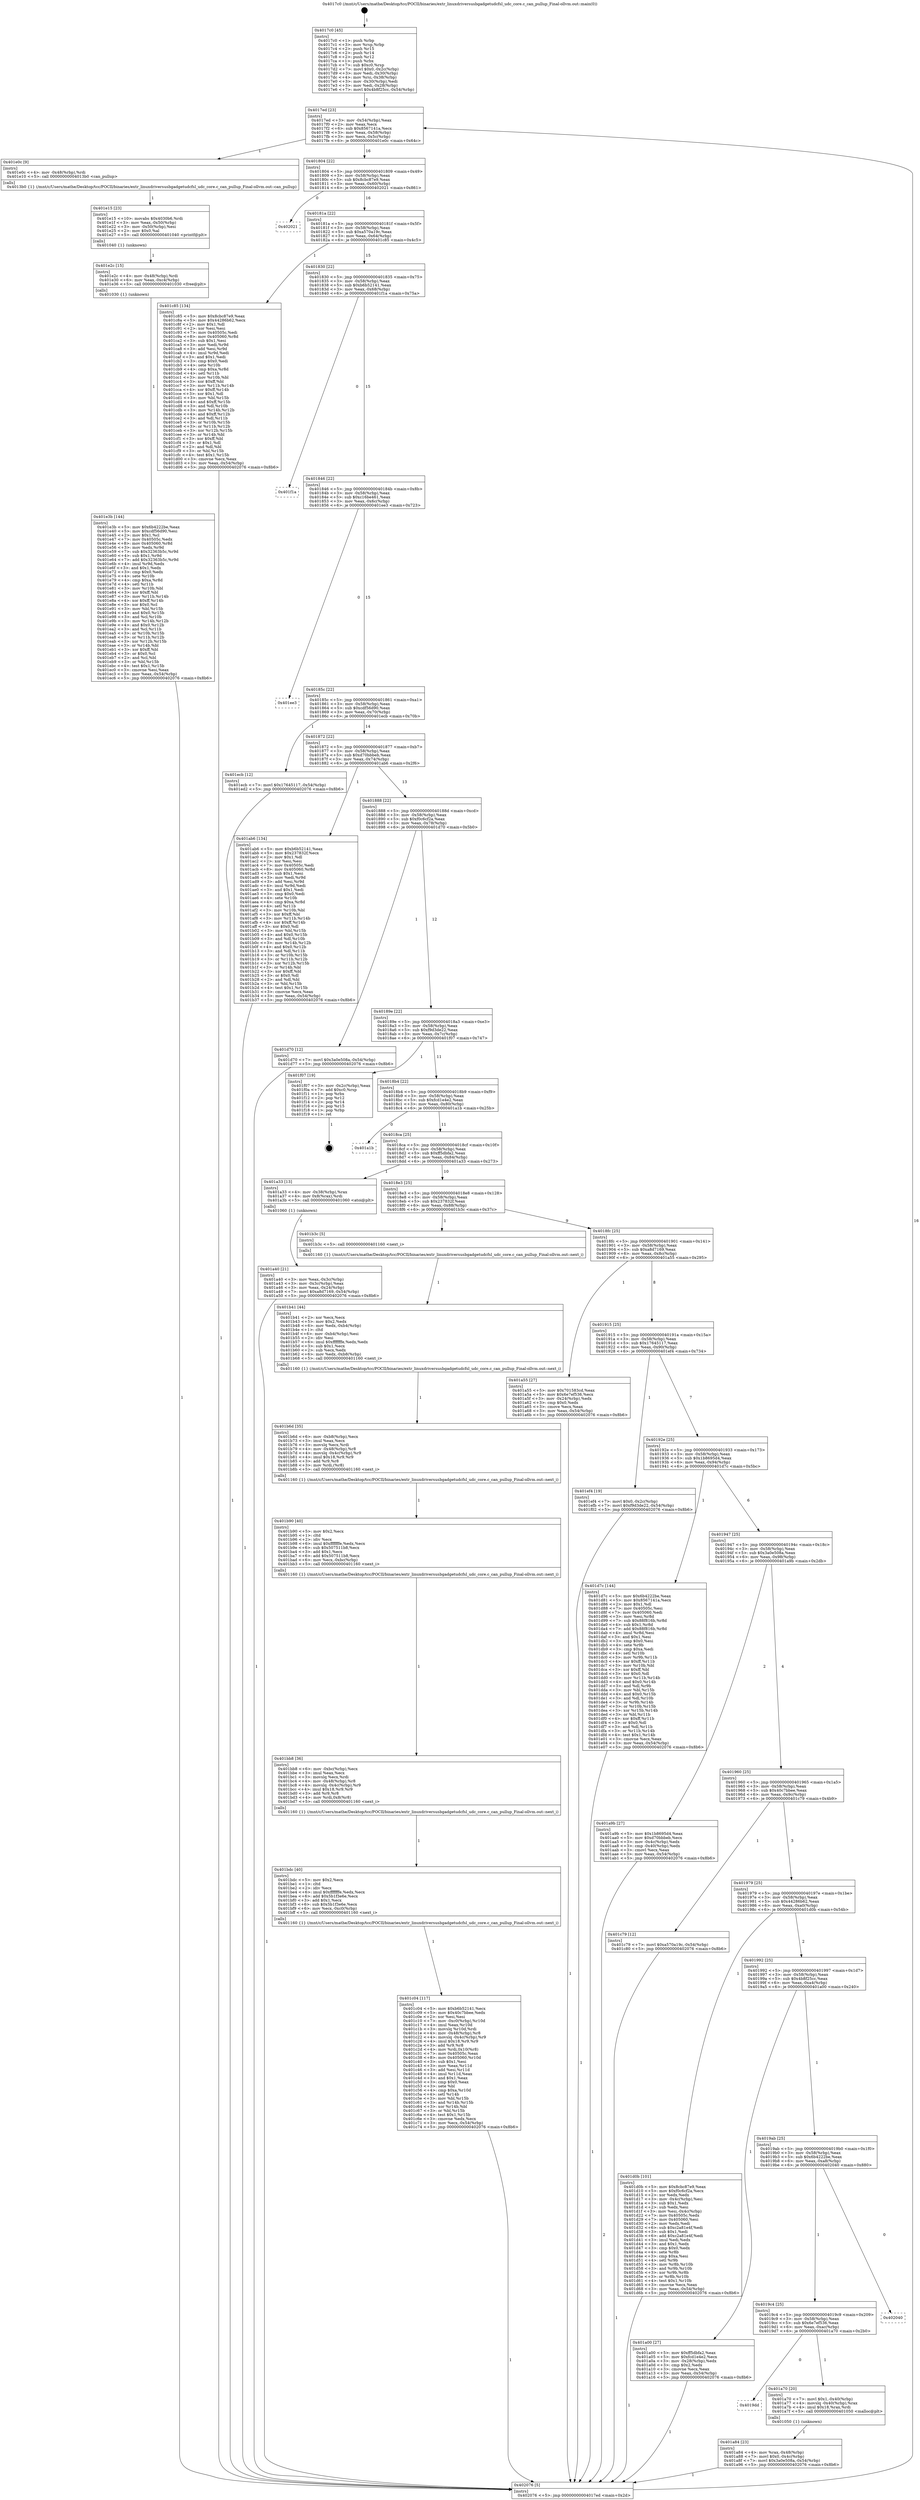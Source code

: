 digraph "0x4017c0" {
  label = "0x4017c0 (/mnt/c/Users/mathe/Desktop/tcc/POCII/binaries/extr_linuxdriversusbgadgetudcfsl_udc_core.c_can_pullup_Final-ollvm.out::main(0))"
  labelloc = "t"
  node[shape=record]

  Entry [label="",width=0.3,height=0.3,shape=circle,fillcolor=black,style=filled]
  "0x4017ed" [label="{
     0x4017ed [23]\l
     | [instrs]\l
     &nbsp;&nbsp;0x4017ed \<+3\>: mov -0x54(%rbp),%eax\l
     &nbsp;&nbsp;0x4017f0 \<+2\>: mov %eax,%ecx\l
     &nbsp;&nbsp;0x4017f2 \<+6\>: sub $0x8567141a,%ecx\l
     &nbsp;&nbsp;0x4017f8 \<+3\>: mov %eax,-0x58(%rbp)\l
     &nbsp;&nbsp;0x4017fb \<+3\>: mov %ecx,-0x5c(%rbp)\l
     &nbsp;&nbsp;0x4017fe \<+6\>: je 0000000000401e0c \<main+0x64c\>\l
  }"]
  "0x401e0c" [label="{
     0x401e0c [9]\l
     | [instrs]\l
     &nbsp;&nbsp;0x401e0c \<+4\>: mov -0x48(%rbp),%rdi\l
     &nbsp;&nbsp;0x401e10 \<+5\>: call 00000000004013b0 \<can_pullup\>\l
     | [calls]\l
     &nbsp;&nbsp;0x4013b0 \{1\} (/mnt/c/Users/mathe/Desktop/tcc/POCII/binaries/extr_linuxdriversusbgadgetudcfsl_udc_core.c_can_pullup_Final-ollvm.out::can_pullup)\l
  }"]
  "0x401804" [label="{
     0x401804 [22]\l
     | [instrs]\l
     &nbsp;&nbsp;0x401804 \<+5\>: jmp 0000000000401809 \<main+0x49\>\l
     &nbsp;&nbsp;0x401809 \<+3\>: mov -0x58(%rbp),%eax\l
     &nbsp;&nbsp;0x40180c \<+5\>: sub $0x8cbc87e9,%eax\l
     &nbsp;&nbsp;0x401811 \<+3\>: mov %eax,-0x60(%rbp)\l
     &nbsp;&nbsp;0x401814 \<+6\>: je 0000000000402021 \<main+0x861\>\l
  }"]
  Exit [label="",width=0.3,height=0.3,shape=circle,fillcolor=black,style=filled,peripheries=2]
  "0x402021" [label="{
     0x402021\l
  }", style=dashed]
  "0x40181a" [label="{
     0x40181a [22]\l
     | [instrs]\l
     &nbsp;&nbsp;0x40181a \<+5\>: jmp 000000000040181f \<main+0x5f\>\l
     &nbsp;&nbsp;0x40181f \<+3\>: mov -0x58(%rbp),%eax\l
     &nbsp;&nbsp;0x401822 \<+5\>: sub $0xa570a19c,%eax\l
     &nbsp;&nbsp;0x401827 \<+3\>: mov %eax,-0x64(%rbp)\l
     &nbsp;&nbsp;0x40182a \<+6\>: je 0000000000401c85 \<main+0x4c5\>\l
  }"]
  "0x401e3b" [label="{
     0x401e3b [144]\l
     | [instrs]\l
     &nbsp;&nbsp;0x401e3b \<+5\>: mov $0x6b4222be,%eax\l
     &nbsp;&nbsp;0x401e40 \<+5\>: mov $0xcdf56d90,%esi\l
     &nbsp;&nbsp;0x401e45 \<+2\>: mov $0x1,%cl\l
     &nbsp;&nbsp;0x401e47 \<+7\>: mov 0x40505c,%edx\l
     &nbsp;&nbsp;0x401e4e \<+8\>: mov 0x405060,%r8d\l
     &nbsp;&nbsp;0x401e56 \<+3\>: mov %edx,%r9d\l
     &nbsp;&nbsp;0x401e59 \<+7\>: sub $0x32363b5c,%r9d\l
     &nbsp;&nbsp;0x401e60 \<+4\>: sub $0x1,%r9d\l
     &nbsp;&nbsp;0x401e64 \<+7\>: add $0x32363b5c,%r9d\l
     &nbsp;&nbsp;0x401e6b \<+4\>: imul %r9d,%edx\l
     &nbsp;&nbsp;0x401e6f \<+3\>: and $0x1,%edx\l
     &nbsp;&nbsp;0x401e72 \<+3\>: cmp $0x0,%edx\l
     &nbsp;&nbsp;0x401e75 \<+4\>: sete %r10b\l
     &nbsp;&nbsp;0x401e79 \<+4\>: cmp $0xa,%r8d\l
     &nbsp;&nbsp;0x401e7d \<+4\>: setl %r11b\l
     &nbsp;&nbsp;0x401e81 \<+3\>: mov %r10b,%bl\l
     &nbsp;&nbsp;0x401e84 \<+3\>: xor $0xff,%bl\l
     &nbsp;&nbsp;0x401e87 \<+3\>: mov %r11b,%r14b\l
     &nbsp;&nbsp;0x401e8a \<+4\>: xor $0xff,%r14b\l
     &nbsp;&nbsp;0x401e8e \<+3\>: xor $0x0,%cl\l
     &nbsp;&nbsp;0x401e91 \<+3\>: mov %bl,%r15b\l
     &nbsp;&nbsp;0x401e94 \<+4\>: and $0x0,%r15b\l
     &nbsp;&nbsp;0x401e98 \<+3\>: and %cl,%r10b\l
     &nbsp;&nbsp;0x401e9b \<+3\>: mov %r14b,%r12b\l
     &nbsp;&nbsp;0x401e9e \<+4\>: and $0x0,%r12b\l
     &nbsp;&nbsp;0x401ea2 \<+3\>: and %cl,%r11b\l
     &nbsp;&nbsp;0x401ea5 \<+3\>: or %r10b,%r15b\l
     &nbsp;&nbsp;0x401ea8 \<+3\>: or %r11b,%r12b\l
     &nbsp;&nbsp;0x401eab \<+3\>: xor %r12b,%r15b\l
     &nbsp;&nbsp;0x401eae \<+3\>: or %r14b,%bl\l
     &nbsp;&nbsp;0x401eb1 \<+3\>: xor $0xff,%bl\l
     &nbsp;&nbsp;0x401eb4 \<+3\>: or $0x0,%cl\l
     &nbsp;&nbsp;0x401eb7 \<+2\>: and %cl,%bl\l
     &nbsp;&nbsp;0x401eb9 \<+3\>: or %bl,%r15b\l
     &nbsp;&nbsp;0x401ebc \<+4\>: test $0x1,%r15b\l
     &nbsp;&nbsp;0x401ec0 \<+3\>: cmovne %esi,%eax\l
     &nbsp;&nbsp;0x401ec3 \<+3\>: mov %eax,-0x54(%rbp)\l
     &nbsp;&nbsp;0x401ec6 \<+5\>: jmp 0000000000402076 \<main+0x8b6\>\l
  }"]
  "0x401c85" [label="{
     0x401c85 [134]\l
     | [instrs]\l
     &nbsp;&nbsp;0x401c85 \<+5\>: mov $0x8cbc87e9,%eax\l
     &nbsp;&nbsp;0x401c8a \<+5\>: mov $0x44286b62,%ecx\l
     &nbsp;&nbsp;0x401c8f \<+2\>: mov $0x1,%dl\l
     &nbsp;&nbsp;0x401c91 \<+2\>: xor %esi,%esi\l
     &nbsp;&nbsp;0x401c93 \<+7\>: mov 0x40505c,%edi\l
     &nbsp;&nbsp;0x401c9a \<+8\>: mov 0x405060,%r8d\l
     &nbsp;&nbsp;0x401ca2 \<+3\>: sub $0x1,%esi\l
     &nbsp;&nbsp;0x401ca5 \<+3\>: mov %edi,%r9d\l
     &nbsp;&nbsp;0x401ca8 \<+3\>: add %esi,%r9d\l
     &nbsp;&nbsp;0x401cab \<+4\>: imul %r9d,%edi\l
     &nbsp;&nbsp;0x401caf \<+3\>: and $0x1,%edi\l
     &nbsp;&nbsp;0x401cb2 \<+3\>: cmp $0x0,%edi\l
     &nbsp;&nbsp;0x401cb5 \<+4\>: sete %r10b\l
     &nbsp;&nbsp;0x401cb9 \<+4\>: cmp $0xa,%r8d\l
     &nbsp;&nbsp;0x401cbd \<+4\>: setl %r11b\l
     &nbsp;&nbsp;0x401cc1 \<+3\>: mov %r10b,%bl\l
     &nbsp;&nbsp;0x401cc4 \<+3\>: xor $0xff,%bl\l
     &nbsp;&nbsp;0x401cc7 \<+3\>: mov %r11b,%r14b\l
     &nbsp;&nbsp;0x401cca \<+4\>: xor $0xff,%r14b\l
     &nbsp;&nbsp;0x401cce \<+3\>: xor $0x1,%dl\l
     &nbsp;&nbsp;0x401cd1 \<+3\>: mov %bl,%r15b\l
     &nbsp;&nbsp;0x401cd4 \<+4\>: and $0xff,%r15b\l
     &nbsp;&nbsp;0x401cd8 \<+3\>: and %dl,%r10b\l
     &nbsp;&nbsp;0x401cdb \<+3\>: mov %r14b,%r12b\l
     &nbsp;&nbsp;0x401cde \<+4\>: and $0xff,%r12b\l
     &nbsp;&nbsp;0x401ce2 \<+3\>: and %dl,%r11b\l
     &nbsp;&nbsp;0x401ce5 \<+3\>: or %r10b,%r15b\l
     &nbsp;&nbsp;0x401ce8 \<+3\>: or %r11b,%r12b\l
     &nbsp;&nbsp;0x401ceb \<+3\>: xor %r12b,%r15b\l
     &nbsp;&nbsp;0x401cee \<+3\>: or %r14b,%bl\l
     &nbsp;&nbsp;0x401cf1 \<+3\>: xor $0xff,%bl\l
     &nbsp;&nbsp;0x401cf4 \<+3\>: or $0x1,%dl\l
     &nbsp;&nbsp;0x401cf7 \<+2\>: and %dl,%bl\l
     &nbsp;&nbsp;0x401cf9 \<+3\>: or %bl,%r15b\l
     &nbsp;&nbsp;0x401cfc \<+4\>: test $0x1,%r15b\l
     &nbsp;&nbsp;0x401d00 \<+3\>: cmovne %ecx,%eax\l
     &nbsp;&nbsp;0x401d03 \<+3\>: mov %eax,-0x54(%rbp)\l
     &nbsp;&nbsp;0x401d06 \<+5\>: jmp 0000000000402076 \<main+0x8b6\>\l
  }"]
  "0x401830" [label="{
     0x401830 [22]\l
     | [instrs]\l
     &nbsp;&nbsp;0x401830 \<+5\>: jmp 0000000000401835 \<main+0x75\>\l
     &nbsp;&nbsp;0x401835 \<+3\>: mov -0x58(%rbp),%eax\l
     &nbsp;&nbsp;0x401838 \<+5\>: sub $0xb6b52141,%eax\l
     &nbsp;&nbsp;0x40183d \<+3\>: mov %eax,-0x68(%rbp)\l
     &nbsp;&nbsp;0x401840 \<+6\>: je 0000000000401f1a \<main+0x75a\>\l
  }"]
  "0x401e2c" [label="{
     0x401e2c [15]\l
     | [instrs]\l
     &nbsp;&nbsp;0x401e2c \<+4\>: mov -0x48(%rbp),%rdi\l
     &nbsp;&nbsp;0x401e30 \<+6\>: mov %eax,-0xc4(%rbp)\l
     &nbsp;&nbsp;0x401e36 \<+5\>: call 0000000000401030 \<free@plt\>\l
     | [calls]\l
     &nbsp;&nbsp;0x401030 \{1\} (unknown)\l
  }"]
  "0x401f1a" [label="{
     0x401f1a\l
  }", style=dashed]
  "0x401846" [label="{
     0x401846 [22]\l
     | [instrs]\l
     &nbsp;&nbsp;0x401846 \<+5\>: jmp 000000000040184b \<main+0x8b\>\l
     &nbsp;&nbsp;0x40184b \<+3\>: mov -0x58(%rbp),%eax\l
     &nbsp;&nbsp;0x40184e \<+5\>: sub $0xc16be461,%eax\l
     &nbsp;&nbsp;0x401853 \<+3\>: mov %eax,-0x6c(%rbp)\l
     &nbsp;&nbsp;0x401856 \<+6\>: je 0000000000401ee3 \<main+0x723\>\l
  }"]
  "0x401e15" [label="{
     0x401e15 [23]\l
     | [instrs]\l
     &nbsp;&nbsp;0x401e15 \<+10\>: movabs $0x4030b6,%rdi\l
     &nbsp;&nbsp;0x401e1f \<+3\>: mov %eax,-0x50(%rbp)\l
     &nbsp;&nbsp;0x401e22 \<+3\>: mov -0x50(%rbp),%esi\l
     &nbsp;&nbsp;0x401e25 \<+2\>: mov $0x0,%al\l
     &nbsp;&nbsp;0x401e27 \<+5\>: call 0000000000401040 \<printf@plt\>\l
     | [calls]\l
     &nbsp;&nbsp;0x401040 \{1\} (unknown)\l
  }"]
  "0x401ee3" [label="{
     0x401ee3\l
  }", style=dashed]
  "0x40185c" [label="{
     0x40185c [22]\l
     | [instrs]\l
     &nbsp;&nbsp;0x40185c \<+5\>: jmp 0000000000401861 \<main+0xa1\>\l
     &nbsp;&nbsp;0x401861 \<+3\>: mov -0x58(%rbp),%eax\l
     &nbsp;&nbsp;0x401864 \<+5\>: sub $0xcdf56d90,%eax\l
     &nbsp;&nbsp;0x401869 \<+3\>: mov %eax,-0x70(%rbp)\l
     &nbsp;&nbsp;0x40186c \<+6\>: je 0000000000401ecb \<main+0x70b\>\l
  }"]
  "0x401c04" [label="{
     0x401c04 [117]\l
     | [instrs]\l
     &nbsp;&nbsp;0x401c04 \<+5\>: mov $0xb6b52141,%ecx\l
     &nbsp;&nbsp;0x401c09 \<+5\>: mov $0x40c7bbee,%edx\l
     &nbsp;&nbsp;0x401c0e \<+2\>: xor %esi,%esi\l
     &nbsp;&nbsp;0x401c10 \<+7\>: mov -0xc0(%rbp),%r10d\l
     &nbsp;&nbsp;0x401c17 \<+4\>: imul %eax,%r10d\l
     &nbsp;&nbsp;0x401c1b \<+3\>: movslq %r10d,%rdi\l
     &nbsp;&nbsp;0x401c1e \<+4\>: mov -0x48(%rbp),%r8\l
     &nbsp;&nbsp;0x401c22 \<+4\>: movslq -0x4c(%rbp),%r9\l
     &nbsp;&nbsp;0x401c26 \<+4\>: imul $0x18,%r9,%r9\l
     &nbsp;&nbsp;0x401c2a \<+3\>: add %r9,%r8\l
     &nbsp;&nbsp;0x401c2d \<+4\>: mov %rdi,0x10(%r8)\l
     &nbsp;&nbsp;0x401c31 \<+7\>: mov 0x40505c,%eax\l
     &nbsp;&nbsp;0x401c38 \<+8\>: mov 0x405060,%r10d\l
     &nbsp;&nbsp;0x401c40 \<+3\>: sub $0x1,%esi\l
     &nbsp;&nbsp;0x401c43 \<+3\>: mov %eax,%r11d\l
     &nbsp;&nbsp;0x401c46 \<+3\>: add %esi,%r11d\l
     &nbsp;&nbsp;0x401c49 \<+4\>: imul %r11d,%eax\l
     &nbsp;&nbsp;0x401c4d \<+3\>: and $0x1,%eax\l
     &nbsp;&nbsp;0x401c50 \<+3\>: cmp $0x0,%eax\l
     &nbsp;&nbsp;0x401c53 \<+3\>: sete %bl\l
     &nbsp;&nbsp;0x401c56 \<+4\>: cmp $0xa,%r10d\l
     &nbsp;&nbsp;0x401c5a \<+4\>: setl %r14b\l
     &nbsp;&nbsp;0x401c5e \<+3\>: mov %bl,%r15b\l
     &nbsp;&nbsp;0x401c61 \<+3\>: and %r14b,%r15b\l
     &nbsp;&nbsp;0x401c64 \<+3\>: xor %r14b,%bl\l
     &nbsp;&nbsp;0x401c67 \<+3\>: or %bl,%r15b\l
     &nbsp;&nbsp;0x401c6a \<+4\>: test $0x1,%r15b\l
     &nbsp;&nbsp;0x401c6e \<+3\>: cmovne %edx,%ecx\l
     &nbsp;&nbsp;0x401c71 \<+3\>: mov %ecx,-0x54(%rbp)\l
     &nbsp;&nbsp;0x401c74 \<+5\>: jmp 0000000000402076 \<main+0x8b6\>\l
  }"]
  "0x401ecb" [label="{
     0x401ecb [12]\l
     | [instrs]\l
     &nbsp;&nbsp;0x401ecb \<+7\>: movl $0x17645117,-0x54(%rbp)\l
     &nbsp;&nbsp;0x401ed2 \<+5\>: jmp 0000000000402076 \<main+0x8b6\>\l
  }"]
  "0x401872" [label="{
     0x401872 [22]\l
     | [instrs]\l
     &nbsp;&nbsp;0x401872 \<+5\>: jmp 0000000000401877 \<main+0xb7\>\l
     &nbsp;&nbsp;0x401877 \<+3\>: mov -0x58(%rbp),%eax\l
     &nbsp;&nbsp;0x40187a \<+5\>: sub $0xd70bbbeb,%eax\l
     &nbsp;&nbsp;0x40187f \<+3\>: mov %eax,-0x74(%rbp)\l
     &nbsp;&nbsp;0x401882 \<+6\>: je 0000000000401ab6 \<main+0x2f6\>\l
  }"]
  "0x401bdc" [label="{
     0x401bdc [40]\l
     | [instrs]\l
     &nbsp;&nbsp;0x401bdc \<+5\>: mov $0x2,%ecx\l
     &nbsp;&nbsp;0x401be1 \<+1\>: cltd\l
     &nbsp;&nbsp;0x401be2 \<+2\>: idiv %ecx\l
     &nbsp;&nbsp;0x401be4 \<+6\>: imul $0xfffffffe,%edx,%ecx\l
     &nbsp;&nbsp;0x401bea \<+6\>: add $0x5b1f3e6e,%ecx\l
     &nbsp;&nbsp;0x401bf0 \<+3\>: add $0x1,%ecx\l
     &nbsp;&nbsp;0x401bf3 \<+6\>: sub $0x5b1f3e6e,%ecx\l
     &nbsp;&nbsp;0x401bf9 \<+6\>: mov %ecx,-0xc0(%rbp)\l
     &nbsp;&nbsp;0x401bff \<+5\>: call 0000000000401160 \<next_i\>\l
     | [calls]\l
     &nbsp;&nbsp;0x401160 \{1\} (/mnt/c/Users/mathe/Desktop/tcc/POCII/binaries/extr_linuxdriversusbgadgetudcfsl_udc_core.c_can_pullup_Final-ollvm.out::next_i)\l
  }"]
  "0x401ab6" [label="{
     0x401ab6 [134]\l
     | [instrs]\l
     &nbsp;&nbsp;0x401ab6 \<+5\>: mov $0xb6b52141,%eax\l
     &nbsp;&nbsp;0x401abb \<+5\>: mov $0x237832f,%ecx\l
     &nbsp;&nbsp;0x401ac0 \<+2\>: mov $0x1,%dl\l
     &nbsp;&nbsp;0x401ac2 \<+2\>: xor %esi,%esi\l
     &nbsp;&nbsp;0x401ac4 \<+7\>: mov 0x40505c,%edi\l
     &nbsp;&nbsp;0x401acb \<+8\>: mov 0x405060,%r8d\l
     &nbsp;&nbsp;0x401ad3 \<+3\>: sub $0x1,%esi\l
     &nbsp;&nbsp;0x401ad6 \<+3\>: mov %edi,%r9d\l
     &nbsp;&nbsp;0x401ad9 \<+3\>: add %esi,%r9d\l
     &nbsp;&nbsp;0x401adc \<+4\>: imul %r9d,%edi\l
     &nbsp;&nbsp;0x401ae0 \<+3\>: and $0x1,%edi\l
     &nbsp;&nbsp;0x401ae3 \<+3\>: cmp $0x0,%edi\l
     &nbsp;&nbsp;0x401ae6 \<+4\>: sete %r10b\l
     &nbsp;&nbsp;0x401aea \<+4\>: cmp $0xa,%r8d\l
     &nbsp;&nbsp;0x401aee \<+4\>: setl %r11b\l
     &nbsp;&nbsp;0x401af2 \<+3\>: mov %r10b,%bl\l
     &nbsp;&nbsp;0x401af5 \<+3\>: xor $0xff,%bl\l
     &nbsp;&nbsp;0x401af8 \<+3\>: mov %r11b,%r14b\l
     &nbsp;&nbsp;0x401afb \<+4\>: xor $0xff,%r14b\l
     &nbsp;&nbsp;0x401aff \<+3\>: xor $0x0,%dl\l
     &nbsp;&nbsp;0x401b02 \<+3\>: mov %bl,%r15b\l
     &nbsp;&nbsp;0x401b05 \<+4\>: and $0x0,%r15b\l
     &nbsp;&nbsp;0x401b09 \<+3\>: and %dl,%r10b\l
     &nbsp;&nbsp;0x401b0c \<+3\>: mov %r14b,%r12b\l
     &nbsp;&nbsp;0x401b0f \<+4\>: and $0x0,%r12b\l
     &nbsp;&nbsp;0x401b13 \<+3\>: and %dl,%r11b\l
     &nbsp;&nbsp;0x401b16 \<+3\>: or %r10b,%r15b\l
     &nbsp;&nbsp;0x401b19 \<+3\>: or %r11b,%r12b\l
     &nbsp;&nbsp;0x401b1c \<+3\>: xor %r12b,%r15b\l
     &nbsp;&nbsp;0x401b1f \<+3\>: or %r14b,%bl\l
     &nbsp;&nbsp;0x401b22 \<+3\>: xor $0xff,%bl\l
     &nbsp;&nbsp;0x401b25 \<+3\>: or $0x0,%dl\l
     &nbsp;&nbsp;0x401b28 \<+2\>: and %dl,%bl\l
     &nbsp;&nbsp;0x401b2a \<+3\>: or %bl,%r15b\l
     &nbsp;&nbsp;0x401b2d \<+4\>: test $0x1,%r15b\l
     &nbsp;&nbsp;0x401b31 \<+3\>: cmovne %ecx,%eax\l
     &nbsp;&nbsp;0x401b34 \<+3\>: mov %eax,-0x54(%rbp)\l
     &nbsp;&nbsp;0x401b37 \<+5\>: jmp 0000000000402076 \<main+0x8b6\>\l
  }"]
  "0x401888" [label="{
     0x401888 [22]\l
     | [instrs]\l
     &nbsp;&nbsp;0x401888 \<+5\>: jmp 000000000040188d \<main+0xcd\>\l
     &nbsp;&nbsp;0x40188d \<+3\>: mov -0x58(%rbp),%eax\l
     &nbsp;&nbsp;0x401890 \<+5\>: sub $0xf0c6cf2a,%eax\l
     &nbsp;&nbsp;0x401895 \<+3\>: mov %eax,-0x78(%rbp)\l
     &nbsp;&nbsp;0x401898 \<+6\>: je 0000000000401d70 \<main+0x5b0\>\l
  }"]
  "0x401bb8" [label="{
     0x401bb8 [36]\l
     | [instrs]\l
     &nbsp;&nbsp;0x401bb8 \<+6\>: mov -0xbc(%rbp),%ecx\l
     &nbsp;&nbsp;0x401bbe \<+3\>: imul %eax,%ecx\l
     &nbsp;&nbsp;0x401bc1 \<+3\>: movslq %ecx,%rdi\l
     &nbsp;&nbsp;0x401bc4 \<+4\>: mov -0x48(%rbp),%r8\l
     &nbsp;&nbsp;0x401bc8 \<+4\>: movslq -0x4c(%rbp),%r9\l
     &nbsp;&nbsp;0x401bcc \<+4\>: imul $0x18,%r9,%r9\l
     &nbsp;&nbsp;0x401bd0 \<+3\>: add %r9,%r8\l
     &nbsp;&nbsp;0x401bd3 \<+4\>: mov %rdi,0x8(%r8)\l
     &nbsp;&nbsp;0x401bd7 \<+5\>: call 0000000000401160 \<next_i\>\l
     | [calls]\l
     &nbsp;&nbsp;0x401160 \{1\} (/mnt/c/Users/mathe/Desktop/tcc/POCII/binaries/extr_linuxdriversusbgadgetudcfsl_udc_core.c_can_pullup_Final-ollvm.out::next_i)\l
  }"]
  "0x401d70" [label="{
     0x401d70 [12]\l
     | [instrs]\l
     &nbsp;&nbsp;0x401d70 \<+7\>: movl $0x3a0e508a,-0x54(%rbp)\l
     &nbsp;&nbsp;0x401d77 \<+5\>: jmp 0000000000402076 \<main+0x8b6\>\l
  }"]
  "0x40189e" [label="{
     0x40189e [22]\l
     | [instrs]\l
     &nbsp;&nbsp;0x40189e \<+5\>: jmp 00000000004018a3 \<main+0xe3\>\l
     &nbsp;&nbsp;0x4018a3 \<+3\>: mov -0x58(%rbp),%eax\l
     &nbsp;&nbsp;0x4018a6 \<+5\>: sub $0xf9d3de22,%eax\l
     &nbsp;&nbsp;0x4018ab \<+3\>: mov %eax,-0x7c(%rbp)\l
     &nbsp;&nbsp;0x4018ae \<+6\>: je 0000000000401f07 \<main+0x747\>\l
  }"]
  "0x401b90" [label="{
     0x401b90 [40]\l
     | [instrs]\l
     &nbsp;&nbsp;0x401b90 \<+5\>: mov $0x2,%ecx\l
     &nbsp;&nbsp;0x401b95 \<+1\>: cltd\l
     &nbsp;&nbsp;0x401b96 \<+2\>: idiv %ecx\l
     &nbsp;&nbsp;0x401b98 \<+6\>: imul $0xfffffffe,%edx,%ecx\l
     &nbsp;&nbsp;0x401b9e \<+6\>: sub $0x507511b8,%ecx\l
     &nbsp;&nbsp;0x401ba4 \<+3\>: add $0x1,%ecx\l
     &nbsp;&nbsp;0x401ba7 \<+6\>: add $0x507511b8,%ecx\l
     &nbsp;&nbsp;0x401bad \<+6\>: mov %ecx,-0xbc(%rbp)\l
     &nbsp;&nbsp;0x401bb3 \<+5\>: call 0000000000401160 \<next_i\>\l
     | [calls]\l
     &nbsp;&nbsp;0x401160 \{1\} (/mnt/c/Users/mathe/Desktop/tcc/POCII/binaries/extr_linuxdriversusbgadgetudcfsl_udc_core.c_can_pullup_Final-ollvm.out::next_i)\l
  }"]
  "0x401f07" [label="{
     0x401f07 [19]\l
     | [instrs]\l
     &nbsp;&nbsp;0x401f07 \<+3\>: mov -0x2c(%rbp),%eax\l
     &nbsp;&nbsp;0x401f0a \<+7\>: add $0xc0,%rsp\l
     &nbsp;&nbsp;0x401f11 \<+1\>: pop %rbx\l
     &nbsp;&nbsp;0x401f12 \<+2\>: pop %r12\l
     &nbsp;&nbsp;0x401f14 \<+2\>: pop %r14\l
     &nbsp;&nbsp;0x401f16 \<+2\>: pop %r15\l
     &nbsp;&nbsp;0x401f18 \<+1\>: pop %rbp\l
     &nbsp;&nbsp;0x401f19 \<+1\>: ret\l
  }"]
  "0x4018b4" [label="{
     0x4018b4 [22]\l
     | [instrs]\l
     &nbsp;&nbsp;0x4018b4 \<+5\>: jmp 00000000004018b9 \<main+0xf9\>\l
     &nbsp;&nbsp;0x4018b9 \<+3\>: mov -0x58(%rbp),%eax\l
     &nbsp;&nbsp;0x4018bc \<+5\>: sub $0xfcd1e4e2,%eax\l
     &nbsp;&nbsp;0x4018c1 \<+3\>: mov %eax,-0x80(%rbp)\l
     &nbsp;&nbsp;0x4018c4 \<+6\>: je 0000000000401a1b \<main+0x25b\>\l
  }"]
  "0x401b6d" [label="{
     0x401b6d [35]\l
     | [instrs]\l
     &nbsp;&nbsp;0x401b6d \<+6\>: mov -0xb8(%rbp),%ecx\l
     &nbsp;&nbsp;0x401b73 \<+3\>: imul %eax,%ecx\l
     &nbsp;&nbsp;0x401b76 \<+3\>: movslq %ecx,%rdi\l
     &nbsp;&nbsp;0x401b79 \<+4\>: mov -0x48(%rbp),%r8\l
     &nbsp;&nbsp;0x401b7d \<+4\>: movslq -0x4c(%rbp),%r9\l
     &nbsp;&nbsp;0x401b81 \<+4\>: imul $0x18,%r9,%r9\l
     &nbsp;&nbsp;0x401b85 \<+3\>: add %r9,%r8\l
     &nbsp;&nbsp;0x401b88 \<+3\>: mov %rdi,(%r8)\l
     &nbsp;&nbsp;0x401b8b \<+5\>: call 0000000000401160 \<next_i\>\l
     | [calls]\l
     &nbsp;&nbsp;0x401160 \{1\} (/mnt/c/Users/mathe/Desktop/tcc/POCII/binaries/extr_linuxdriversusbgadgetudcfsl_udc_core.c_can_pullup_Final-ollvm.out::next_i)\l
  }"]
  "0x401a1b" [label="{
     0x401a1b\l
  }", style=dashed]
  "0x4018ca" [label="{
     0x4018ca [25]\l
     | [instrs]\l
     &nbsp;&nbsp;0x4018ca \<+5\>: jmp 00000000004018cf \<main+0x10f\>\l
     &nbsp;&nbsp;0x4018cf \<+3\>: mov -0x58(%rbp),%eax\l
     &nbsp;&nbsp;0x4018d2 \<+5\>: sub $0xff5dbfa2,%eax\l
     &nbsp;&nbsp;0x4018d7 \<+6\>: mov %eax,-0x84(%rbp)\l
     &nbsp;&nbsp;0x4018dd \<+6\>: je 0000000000401a33 \<main+0x273\>\l
  }"]
  "0x401b41" [label="{
     0x401b41 [44]\l
     | [instrs]\l
     &nbsp;&nbsp;0x401b41 \<+2\>: xor %ecx,%ecx\l
     &nbsp;&nbsp;0x401b43 \<+5\>: mov $0x2,%edx\l
     &nbsp;&nbsp;0x401b48 \<+6\>: mov %edx,-0xb4(%rbp)\l
     &nbsp;&nbsp;0x401b4e \<+1\>: cltd\l
     &nbsp;&nbsp;0x401b4f \<+6\>: mov -0xb4(%rbp),%esi\l
     &nbsp;&nbsp;0x401b55 \<+2\>: idiv %esi\l
     &nbsp;&nbsp;0x401b57 \<+6\>: imul $0xfffffffe,%edx,%edx\l
     &nbsp;&nbsp;0x401b5d \<+3\>: sub $0x1,%ecx\l
     &nbsp;&nbsp;0x401b60 \<+2\>: sub %ecx,%edx\l
     &nbsp;&nbsp;0x401b62 \<+6\>: mov %edx,-0xb8(%rbp)\l
     &nbsp;&nbsp;0x401b68 \<+5\>: call 0000000000401160 \<next_i\>\l
     | [calls]\l
     &nbsp;&nbsp;0x401160 \{1\} (/mnt/c/Users/mathe/Desktop/tcc/POCII/binaries/extr_linuxdriversusbgadgetudcfsl_udc_core.c_can_pullup_Final-ollvm.out::next_i)\l
  }"]
  "0x401a33" [label="{
     0x401a33 [13]\l
     | [instrs]\l
     &nbsp;&nbsp;0x401a33 \<+4\>: mov -0x38(%rbp),%rax\l
     &nbsp;&nbsp;0x401a37 \<+4\>: mov 0x8(%rax),%rdi\l
     &nbsp;&nbsp;0x401a3b \<+5\>: call 0000000000401060 \<atoi@plt\>\l
     | [calls]\l
     &nbsp;&nbsp;0x401060 \{1\} (unknown)\l
  }"]
  "0x4018e3" [label="{
     0x4018e3 [25]\l
     | [instrs]\l
     &nbsp;&nbsp;0x4018e3 \<+5\>: jmp 00000000004018e8 \<main+0x128\>\l
     &nbsp;&nbsp;0x4018e8 \<+3\>: mov -0x58(%rbp),%eax\l
     &nbsp;&nbsp;0x4018eb \<+5\>: sub $0x237832f,%eax\l
     &nbsp;&nbsp;0x4018f0 \<+6\>: mov %eax,-0x88(%rbp)\l
     &nbsp;&nbsp;0x4018f6 \<+6\>: je 0000000000401b3c \<main+0x37c\>\l
  }"]
  "0x401a84" [label="{
     0x401a84 [23]\l
     | [instrs]\l
     &nbsp;&nbsp;0x401a84 \<+4\>: mov %rax,-0x48(%rbp)\l
     &nbsp;&nbsp;0x401a88 \<+7\>: movl $0x0,-0x4c(%rbp)\l
     &nbsp;&nbsp;0x401a8f \<+7\>: movl $0x3a0e508a,-0x54(%rbp)\l
     &nbsp;&nbsp;0x401a96 \<+5\>: jmp 0000000000402076 \<main+0x8b6\>\l
  }"]
  "0x401b3c" [label="{
     0x401b3c [5]\l
     | [instrs]\l
     &nbsp;&nbsp;0x401b3c \<+5\>: call 0000000000401160 \<next_i\>\l
     | [calls]\l
     &nbsp;&nbsp;0x401160 \{1\} (/mnt/c/Users/mathe/Desktop/tcc/POCII/binaries/extr_linuxdriversusbgadgetudcfsl_udc_core.c_can_pullup_Final-ollvm.out::next_i)\l
  }"]
  "0x4018fc" [label="{
     0x4018fc [25]\l
     | [instrs]\l
     &nbsp;&nbsp;0x4018fc \<+5\>: jmp 0000000000401901 \<main+0x141\>\l
     &nbsp;&nbsp;0x401901 \<+3\>: mov -0x58(%rbp),%eax\l
     &nbsp;&nbsp;0x401904 \<+5\>: sub $0xa8d7169,%eax\l
     &nbsp;&nbsp;0x401909 \<+6\>: mov %eax,-0x8c(%rbp)\l
     &nbsp;&nbsp;0x40190f \<+6\>: je 0000000000401a55 \<main+0x295\>\l
  }"]
  "0x4019dd" [label="{
     0x4019dd\l
  }", style=dashed]
  "0x401a55" [label="{
     0x401a55 [27]\l
     | [instrs]\l
     &nbsp;&nbsp;0x401a55 \<+5\>: mov $0x701583cd,%eax\l
     &nbsp;&nbsp;0x401a5a \<+5\>: mov $0x6e7ef536,%ecx\l
     &nbsp;&nbsp;0x401a5f \<+3\>: mov -0x24(%rbp),%edx\l
     &nbsp;&nbsp;0x401a62 \<+3\>: cmp $0x0,%edx\l
     &nbsp;&nbsp;0x401a65 \<+3\>: cmove %ecx,%eax\l
     &nbsp;&nbsp;0x401a68 \<+3\>: mov %eax,-0x54(%rbp)\l
     &nbsp;&nbsp;0x401a6b \<+5\>: jmp 0000000000402076 \<main+0x8b6\>\l
  }"]
  "0x401915" [label="{
     0x401915 [25]\l
     | [instrs]\l
     &nbsp;&nbsp;0x401915 \<+5\>: jmp 000000000040191a \<main+0x15a\>\l
     &nbsp;&nbsp;0x40191a \<+3\>: mov -0x58(%rbp),%eax\l
     &nbsp;&nbsp;0x40191d \<+5\>: sub $0x17645117,%eax\l
     &nbsp;&nbsp;0x401922 \<+6\>: mov %eax,-0x90(%rbp)\l
     &nbsp;&nbsp;0x401928 \<+6\>: je 0000000000401ef4 \<main+0x734\>\l
  }"]
  "0x401a70" [label="{
     0x401a70 [20]\l
     | [instrs]\l
     &nbsp;&nbsp;0x401a70 \<+7\>: movl $0x1,-0x40(%rbp)\l
     &nbsp;&nbsp;0x401a77 \<+4\>: movslq -0x40(%rbp),%rax\l
     &nbsp;&nbsp;0x401a7b \<+4\>: imul $0x18,%rax,%rdi\l
     &nbsp;&nbsp;0x401a7f \<+5\>: call 0000000000401050 \<malloc@plt\>\l
     | [calls]\l
     &nbsp;&nbsp;0x401050 \{1\} (unknown)\l
  }"]
  "0x401ef4" [label="{
     0x401ef4 [19]\l
     | [instrs]\l
     &nbsp;&nbsp;0x401ef4 \<+7\>: movl $0x0,-0x2c(%rbp)\l
     &nbsp;&nbsp;0x401efb \<+7\>: movl $0xf9d3de22,-0x54(%rbp)\l
     &nbsp;&nbsp;0x401f02 \<+5\>: jmp 0000000000402076 \<main+0x8b6\>\l
  }"]
  "0x40192e" [label="{
     0x40192e [25]\l
     | [instrs]\l
     &nbsp;&nbsp;0x40192e \<+5\>: jmp 0000000000401933 \<main+0x173\>\l
     &nbsp;&nbsp;0x401933 \<+3\>: mov -0x58(%rbp),%eax\l
     &nbsp;&nbsp;0x401936 \<+5\>: sub $0x1b8695d4,%eax\l
     &nbsp;&nbsp;0x40193b \<+6\>: mov %eax,-0x94(%rbp)\l
     &nbsp;&nbsp;0x401941 \<+6\>: je 0000000000401d7c \<main+0x5bc\>\l
  }"]
  "0x4019c4" [label="{
     0x4019c4 [25]\l
     | [instrs]\l
     &nbsp;&nbsp;0x4019c4 \<+5\>: jmp 00000000004019c9 \<main+0x209\>\l
     &nbsp;&nbsp;0x4019c9 \<+3\>: mov -0x58(%rbp),%eax\l
     &nbsp;&nbsp;0x4019cc \<+5\>: sub $0x6e7ef536,%eax\l
     &nbsp;&nbsp;0x4019d1 \<+6\>: mov %eax,-0xac(%rbp)\l
     &nbsp;&nbsp;0x4019d7 \<+6\>: je 0000000000401a70 \<main+0x2b0\>\l
  }"]
  "0x401d7c" [label="{
     0x401d7c [144]\l
     | [instrs]\l
     &nbsp;&nbsp;0x401d7c \<+5\>: mov $0x6b4222be,%eax\l
     &nbsp;&nbsp;0x401d81 \<+5\>: mov $0x8567141a,%ecx\l
     &nbsp;&nbsp;0x401d86 \<+2\>: mov $0x1,%dl\l
     &nbsp;&nbsp;0x401d88 \<+7\>: mov 0x40505c,%esi\l
     &nbsp;&nbsp;0x401d8f \<+7\>: mov 0x405060,%edi\l
     &nbsp;&nbsp;0x401d96 \<+3\>: mov %esi,%r8d\l
     &nbsp;&nbsp;0x401d99 \<+7\>: sub $0x88f816b,%r8d\l
     &nbsp;&nbsp;0x401da0 \<+4\>: sub $0x1,%r8d\l
     &nbsp;&nbsp;0x401da4 \<+7\>: add $0x88f816b,%r8d\l
     &nbsp;&nbsp;0x401dab \<+4\>: imul %r8d,%esi\l
     &nbsp;&nbsp;0x401daf \<+3\>: and $0x1,%esi\l
     &nbsp;&nbsp;0x401db2 \<+3\>: cmp $0x0,%esi\l
     &nbsp;&nbsp;0x401db5 \<+4\>: sete %r9b\l
     &nbsp;&nbsp;0x401db9 \<+3\>: cmp $0xa,%edi\l
     &nbsp;&nbsp;0x401dbc \<+4\>: setl %r10b\l
     &nbsp;&nbsp;0x401dc0 \<+3\>: mov %r9b,%r11b\l
     &nbsp;&nbsp;0x401dc3 \<+4\>: xor $0xff,%r11b\l
     &nbsp;&nbsp;0x401dc7 \<+3\>: mov %r10b,%bl\l
     &nbsp;&nbsp;0x401dca \<+3\>: xor $0xff,%bl\l
     &nbsp;&nbsp;0x401dcd \<+3\>: xor $0x0,%dl\l
     &nbsp;&nbsp;0x401dd0 \<+3\>: mov %r11b,%r14b\l
     &nbsp;&nbsp;0x401dd3 \<+4\>: and $0x0,%r14b\l
     &nbsp;&nbsp;0x401dd7 \<+3\>: and %dl,%r9b\l
     &nbsp;&nbsp;0x401dda \<+3\>: mov %bl,%r15b\l
     &nbsp;&nbsp;0x401ddd \<+4\>: and $0x0,%r15b\l
     &nbsp;&nbsp;0x401de1 \<+3\>: and %dl,%r10b\l
     &nbsp;&nbsp;0x401de4 \<+3\>: or %r9b,%r14b\l
     &nbsp;&nbsp;0x401de7 \<+3\>: or %r10b,%r15b\l
     &nbsp;&nbsp;0x401dea \<+3\>: xor %r15b,%r14b\l
     &nbsp;&nbsp;0x401ded \<+3\>: or %bl,%r11b\l
     &nbsp;&nbsp;0x401df0 \<+4\>: xor $0xff,%r11b\l
     &nbsp;&nbsp;0x401df4 \<+3\>: or $0x0,%dl\l
     &nbsp;&nbsp;0x401df7 \<+3\>: and %dl,%r11b\l
     &nbsp;&nbsp;0x401dfa \<+3\>: or %r11b,%r14b\l
     &nbsp;&nbsp;0x401dfd \<+4\>: test $0x1,%r14b\l
     &nbsp;&nbsp;0x401e01 \<+3\>: cmovne %ecx,%eax\l
     &nbsp;&nbsp;0x401e04 \<+3\>: mov %eax,-0x54(%rbp)\l
     &nbsp;&nbsp;0x401e07 \<+5\>: jmp 0000000000402076 \<main+0x8b6\>\l
  }"]
  "0x401947" [label="{
     0x401947 [25]\l
     | [instrs]\l
     &nbsp;&nbsp;0x401947 \<+5\>: jmp 000000000040194c \<main+0x18c\>\l
     &nbsp;&nbsp;0x40194c \<+3\>: mov -0x58(%rbp),%eax\l
     &nbsp;&nbsp;0x40194f \<+5\>: sub $0x3a0e508a,%eax\l
     &nbsp;&nbsp;0x401954 \<+6\>: mov %eax,-0x98(%rbp)\l
     &nbsp;&nbsp;0x40195a \<+6\>: je 0000000000401a9b \<main+0x2db\>\l
  }"]
  "0x402040" [label="{
     0x402040\l
  }", style=dashed]
  "0x401a9b" [label="{
     0x401a9b [27]\l
     | [instrs]\l
     &nbsp;&nbsp;0x401a9b \<+5\>: mov $0x1b8695d4,%eax\l
     &nbsp;&nbsp;0x401aa0 \<+5\>: mov $0xd70bbbeb,%ecx\l
     &nbsp;&nbsp;0x401aa5 \<+3\>: mov -0x4c(%rbp),%edx\l
     &nbsp;&nbsp;0x401aa8 \<+3\>: cmp -0x40(%rbp),%edx\l
     &nbsp;&nbsp;0x401aab \<+3\>: cmovl %ecx,%eax\l
     &nbsp;&nbsp;0x401aae \<+3\>: mov %eax,-0x54(%rbp)\l
     &nbsp;&nbsp;0x401ab1 \<+5\>: jmp 0000000000402076 \<main+0x8b6\>\l
  }"]
  "0x401960" [label="{
     0x401960 [25]\l
     | [instrs]\l
     &nbsp;&nbsp;0x401960 \<+5\>: jmp 0000000000401965 \<main+0x1a5\>\l
     &nbsp;&nbsp;0x401965 \<+3\>: mov -0x58(%rbp),%eax\l
     &nbsp;&nbsp;0x401968 \<+5\>: sub $0x40c7bbee,%eax\l
     &nbsp;&nbsp;0x40196d \<+6\>: mov %eax,-0x9c(%rbp)\l
     &nbsp;&nbsp;0x401973 \<+6\>: je 0000000000401c79 \<main+0x4b9\>\l
  }"]
  "0x401a40" [label="{
     0x401a40 [21]\l
     | [instrs]\l
     &nbsp;&nbsp;0x401a40 \<+3\>: mov %eax,-0x3c(%rbp)\l
     &nbsp;&nbsp;0x401a43 \<+3\>: mov -0x3c(%rbp),%eax\l
     &nbsp;&nbsp;0x401a46 \<+3\>: mov %eax,-0x24(%rbp)\l
     &nbsp;&nbsp;0x401a49 \<+7\>: movl $0xa8d7169,-0x54(%rbp)\l
     &nbsp;&nbsp;0x401a50 \<+5\>: jmp 0000000000402076 \<main+0x8b6\>\l
  }"]
  "0x401c79" [label="{
     0x401c79 [12]\l
     | [instrs]\l
     &nbsp;&nbsp;0x401c79 \<+7\>: movl $0xa570a19c,-0x54(%rbp)\l
     &nbsp;&nbsp;0x401c80 \<+5\>: jmp 0000000000402076 \<main+0x8b6\>\l
  }"]
  "0x401979" [label="{
     0x401979 [25]\l
     | [instrs]\l
     &nbsp;&nbsp;0x401979 \<+5\>: jmp 000000000040197e \<main+0x1be\>\l
     &nbsp;&nbsp;0x40197e \<+3\>: mov -0x58(%rbp),%eax\l
     &nbsp;&nbsp;0x401981 \<+5\>: sub $0x44286b62,%eax\l
     &nbsp;&nbsp;0x401986 \<+6\>: mov %eax,-0xa0(%rbp)\l
     &nbsp;&nbsp;0x40198c \<+6\>: je 0000000000401d0b \<main+0x54b\>\l
  }"]
  "0x4017c0" [label="{
     0x4017c0 [45]\l
     | [instrs]\l
     &nbsp;&nbsp;0x4017c0 \<+1\>: push %rbp\l
     &nbsp;&nbsp;0x4017c1 \<+3\>: mov %rsp,%rbp\l
     &nbsp;&nbsp;0x4017c4 \<+2\>: push %r15\l
     &nbsp;&nbsp;0x4017c6 \<+2\>: push %r14\l
     &nbsp;&nbsp;0x4017c8 \<+2\>: push %r12\l
     &nbsp;&nbsp;0x4017ca \<+1\>: push %rbx\l
     &nbsp;&nbsp;0x4017cb \<+7\>: sub $0xc0,%rsp\l
     &nbsp;&nbsp;0x4017d2 \<+7\>: movl $0x0,-0x2c(%rbp)\l
     &nbsp;&nbsp;0x4017d9 \<+3\>: mov %edi,-0x30(%rbp)\l
     &nbsp;&nbsp;0x4017dc \<+4\>: mov %rsi,-0x38(%rbp)\l
     &nbsp;&nbsp;0x4017e0 \<+3\>: mov -0x30(%rbp),%edi\l
     &nbsp;&nbsp;0x4017e3 \<+3\>: mov %edi,-0x28(%rbp)\l
     &nbsp;&nbsp;0x4017e6 \<+7\>: movl $0x4b8f25cc,-0x54(%rbp)\l
  }"]
  "0x401d0b" [label="{
     0x401d0b [101]\l
     | [instrs]\l
     &nbsp;&nbsp;0x401d0b \<+5\>: mov $0x8cbc87e9,%eax\l
     &nbsp;&nbsp;0x401d10 \<+5\>: mov $0xf0c6cf2a,%ecx\l
     &nbsp;&nbsp;0x401d15 \<+2\>: xor %edx,%edx\l
     &nbsp;&nbsp;0x401d17 \<+3\>: mov -0x4c(%rbp),%esi\l
     &nbsp;&nbsp;0x401d1a \<+3\>: sub $0x1,%edx\l
     &nbsp;&nbsp;0x401d1d \<+2\>: sub %edx,%esi\l
     &nbsp;&nbsp;0x401d1f \<+3\>: mov %esi,-0x4c(%rbp)\l
     &nbsp;&nbsp;0x401d22 \<+7\>: mov 0x40505c,%edx\l
     &nbsp;&nbsp;0x401d29 \<+7\>: mov 0x405060,%esi\l
     &nbsp;&nbsp;0x401d30 \<+2\>: mov %edx,%edi\l
     &nbsp;&nbsp;0x401d32 \<+6\>: sub $0xc2a81e4f,%edi\l
     &nbsp;&nbsp;0x401d38 \<+3\>: sub $0x1,%edi\l
     &nbsp;&nbsp;0x401d3b \<+6\>: add $0xc2a81e4f,%edi\l
     &nbsp;&nbsp;0x401d41 \<+3\>: imul %edi,%edx\l
     &nbsp;&nbsp;0x401d44 \<+3\>: and $0x1,%edx\l
     &nbsp;&nbsp;0x401d47 \<+3\>: cmp $0x0,%edx\l
     &nbsp;&nbsp;0x401d4a \<+4\>: sete %r8b\l
     &nbsp;&nbsp;0x401d4e \<+3\>: cmp $0xa,%esi\l
     &nbsp;&nbsp;0x401d51 \<+4\>: setl %r9b\l
     &nbsp;&nbsp;0x401d55 \<+3\>: mov %r8b,%r10b\l
     &nbsp;&nbsp;0x401d58 \<+3\>: and %r9b,%r10b\l
     &nbsp;&nbsp;0x401d5b \<+3\>: xor %r9b,%r8b\l
     &nbsp;&nbsp;0x401d5e \<+3\>: or %r8b,%r10b\l
     &nbsp;&nbsp;0x401d61 \<+4\>: test $0x1,%r10b\l
     &nbsp;&nbsp;0x401d65 \<+3\>: cmovne %ecx,%eax\l
     &nbsp;&nbsp;0x401d68 \<+3\>: mov %eax,-0x54(%rbp)\l
     &nbsp;&nbsp;0x401d6b \<+5\>: jmp 0000000000402076 \<main+0x8b6\>\l
  }"]
  "0x401992" [label="{
     0x401992 [25]\l
     | [instrs]\l
     &nbsp;&nbsp;0x401992 \<+5\>: jmp 0000000000401997 \<main+0x1d7\>\l
     &nbsp;&nbsp;0x401997 \<+3\>: mov -0x58(%rbp),%eax\l
     &nbsp;&nbsp;0x40199a \<+5\>: sub $0x4b8f25cc,%eax\l
     &nbsp;&nbsp;0x40199f \<+6\>: mov %eax,-0xa4(%rbp)\l
     &nbsp;&nbsp;0x4019a5 \<+6\>: je 0000000000401a00 \<main+0x240\>\l
  }"]
  "0x402076" [label="{
     0x402076 [5]\l
     | [instrs]\l
     &nbsp;&nbsp;0x402076 \<+5\>: jmp 00000000004017ed \<main+0x2d\>\l
  }"]
  "0x401a00" [label="{
     0x401a00 [27]\l
     | [instrs]\l
     &nbsp;&nbsp;0x401a00 \<+5\>: mov $0xff5dbfa2,%eax\l
     &nbsp;&nbsp;0x401a05 \<+5\>: mov $0xfcd1e4e2,%ecx\l
     &nbsp;&nbsp;0x401a0a \<+3\>: mov -0x28(%rbp),%edx\l
     &nbsp;&nbsp;0x401a0d \<+3\>: cmp $0x2,%edx\l
     &nbsp;&nbsp;0x401a10 \<+3\>: cmovne %ecx,%eax\l
     &nbsp;&nbsp;0x401a13 \<+3\>: mov %eax,-0x54(%rbp)\l
     &nbsp;&nbsp;0x401a16 \<+5\>: jmp 0000000000402076 \<main+0x8b6\>\l
  }"]
  "0x4019ab" [label="{
     0x4019ab [25]\l
     | [instrs]\l
     &nbsp;&nbsp;0x4019ab \<+5\>: jmp 00000000004019b0 \<main+0x1f0\>\l
     &nbsp;&nbsp;0x4019b0 \<+3\>: mov -0x58(%rbp),%eax\l
     &nbsp;&nbsp;0x4019b3 \<+5\>: sub $0x6b4222be,%eax\l
     &nbsp;&nbsp;0x4019b8 \<+6\>: mov %eax,-0xa8(%rbp)\l
     &nbsp;&nbsp;0x4019be \<+6\>: je 0000000000402040 \<main+0x880\>\l
  }"]
  Entry -> "0x4017c0" [label=" 1"]
  "0x4017ed" -> "0x401e0c" [label=" 1"]
  "0x4017ed" -> "0x401804" [label=" 16"]
  "0x401f07" -> Exit [label=" 1"]
  "0x401804" -> "0x402021" [label=" 0"]
  "0x401804" -> "0x40181a" [label=" 16"]
  "0x401ef4" -> "0x402076" [label=" 1"]
  "0x40181a" -> "0x401c85" [label=" 1"]
  "0x40181a" -> "0x401830" [label=" 15"]
  "0x401ecb" -> "0x402076" [label=" 1"]
  "0x401830" -> "0x401f1a" [label=" 0"]
  "0x401830" -> "0x401846" [label=" 15"]
  "0x401e3b" -> "0x402076" [label=" 1"]
  "0x401846" -> "0x401ee3" [label=" 0"]
  "0x401846" -> "0x40185c" [label=" 15"]
  "0x401e2c" -> "0x401e3b" [label=" 1"]
  "0x40185c" -> "0x401ecb" [label=" 1"]
  "0x40185c" -> "0x401872" [label=" 14"]
  "0x401e15" -> "0x401e2c" [label=" 1"]
  "0x401872" -> "0x401ab6" [label=" 1"]
  "0x401872" -> "0x401888" [label=" 13"]
  "0x401e0c" -> "0x401e15" [label=" 1"]
  "0x401888" -> "0x401d70" [label=" 1"]
  "0x401888" -> "0x40189e" [label=" 12"]
  "0x401d7c" -> "0x402076" [label=" 1"]
  "0x40189e" -> "0x401f07" [label=" 1"]
  "0x40189e" -> "0x4018b4" [label=" 11"]
  "0x401d70" -> "0x402076" [label=" 1"]
  "0x4018b4" -> "0x401a1b" [label=" 0"]
  "0x4018b4" -> "0x4018ca" [label=" 11"]
  "0x401d0b" -> "0x402076" [label=" 1"]
  "0x4018ca" -> "0x401a33" [label=" 1"]
  "0x4018ca" -> "0x4018e3" [label=" 10"]
  "0x401c85" -> "0x402076" [label=" 1"]
  "0x4018e3" -> "0x401b3c" [label=" 1"]
  "0x4018e3" -> "0x4018fc" [label=" 9"]
  "0x401c79" -> "0x402076" [label=" 1"]
  "0x4018fc" -> "0x401a55" [label=" 1"]
  "0x4018fc" -> "0x401915" [label=" 8"]
  "0x401c04" -> "0x402076" [label=" 1"]
  "0x401915" -> "0x401ef4" [label=" 1"]
  "0x401915" -> "0x40192e" [label=" 7"]
  "0x401bdc" -> "0x401c04" [label=" 1"]
  "0x40192e" -> "0x401d7c" [label=" 1"]
  "0x40192e" -> "0x401947" [label=" 6"]
  "0x401b90" -> "0x401bb8" [label=" 1"]
  "0x401947" -> "0x401a9b" [label=" 2"]
  "0x401947" -> "0x401960" [label=" 4"]
  "0x401b6d" -> "0x401b90" [label=" 1"]
  "0x401960" -> "0x401c79" [label=" 1"]
  "0x401960" -> "0x401979" [label=" 3"]
  "0x401b3c" -> "0x401b41" [label=" 1"]
  "0x401979" -> "0x401d0b" [label=" 1"]
  "0x401979" -> "0x401992" [label=" 2"]
  "0x401ab6" -> "0x402076" [label=" 1"]
  "0x401992" -> "0x401a00" [label=" 1"]
  "0x401992" -> "0x4019ab" [label=" 1"]
  "0x401a00" -> "0x402076" [label=" 1"]
  "0x4017c0" -> "0x4017ed" [label=" 1"]
  "0x402076" -> "0x4017ed" [label=" 16"]
  "0x401a33" -> "0x401a40" [label=" 1"]
  "0x401a40" -> "0x402076" [label=" 1"]
  "0x401a55" -> "0x402076" [label=" 1"]
  "0x401b41" -> "0x401b6d" [label=" 1"]
  "0x4019ab" -> "0x402040" [label=" 0"]
  "0x4019ab" -> "0x4019c4" [label=" 1"]
  "0x401bb8" -> "0x401bdc" [label=" 1"]
  "0x4019c4" -> "0x401a70" [label=" 1"]
  "0x4019c4" -> "0x4019dd" [label=" 0"]
  "0x401a70" -> "0x401a84" [label=" 1"]
  "0x401a84" -> "0x402076" [label=" 1"]
  "0x401a9b" -> "0x402076" [label=" 2"]
}
